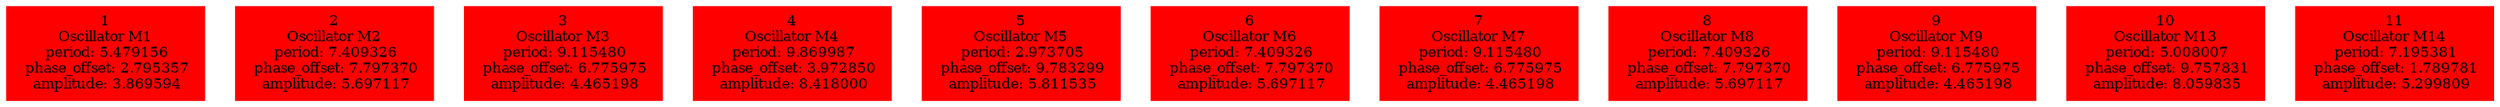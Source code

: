  digraph g{ forcelabels=true;
1 [label=<1<BR />Oscillator M1<BR /> period: 5.479156<BR /> phase_offset: 2.795357<BR /> amplitude: 3.869594>, shape=box,color=red,style=filled,fontsize=8];2 [label=<2<BR />Oscillator M2<BR /> period: 7.409326<BR /> phase_offset: 7.797370<BR /> amplitude: 5.697117>, shape=box,color=red,style=filled,fontsize=8];3 [label=<3<BR />Oscillator M3<BR /> period: 9.115480<BR /> phase_offset: 6.775975<BR /> amplitude: 4.465198>, shape=box,color=red,style=filled,fontsize=8];4 [label=<4<BR />Oscillator M4<BR /> period: 9.869987<BR /> phase_offset: 3.972850<BR /> amplitude: 8.418000>, shape=box,color=red,style=filled,fontsize=8];5 [label=<5<BR />Oscillator M5<BR /> period: 2.973705<BR /> phase_offset: 9.783299<BR /> amplitude: 5.811535>, shape=box,color=red,style=filled,fontsize=8];6 [label=<6<BR />Oscillator M6<BR /> period: 7.409326<BR /> phase_offset: 7.797370<BR /> amplitude: 5.697117>, shape=box,color=red,style=filled,fontsize=8];7 [label=<7<BR />Oscillator M7<BR /> period: 9.115480<BR /> phase_offset: 6.775975<BR /> amplitude: 4.465198>, shape=box,color=red,style=filled,fontsize=8];8 [label=<8<BR />Oscillator M8<BR /> period: 7.409326<BR /> phase_offset: 7.797370<BR /> amplitude: 5.697117>, shape=box,color=red,style=filled,fontsize=8];9 [label=<9<BR />Oscillator M9<BR /> period: 9.115480<BR /> phase_offset: 6.775975<BR /> amplitude: 4.465198>, shape=box,color=red,style=filled,fontsize=8];10 [label=<10<BR />Oscillator M13<BR /> period: 5.008007<BR /> phase_offset: 9.757831<BR /> amplitude: 8.059835>, shape=box,color=red,style=filled,fontsize=8];11 [label=<11<BR />Oscillator M14<BR /> period: 7.195381<BR /> phase_offset: 1.789781<BR /> amplitude: 5.299809>, shape=box,color=red,style=filled,fontsize=8]; }
